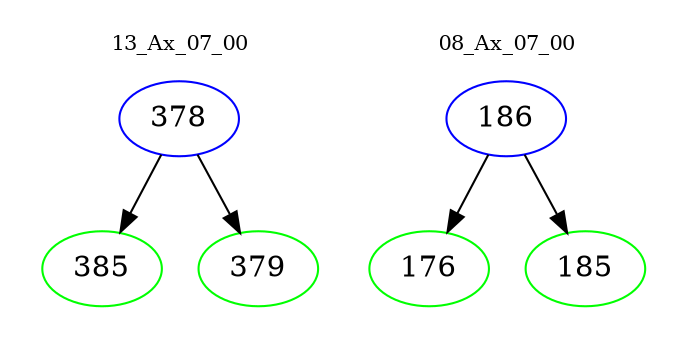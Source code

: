 digraph{
subgraph cluster_0 {
color = white
label = "13_Ax_07_00";
fontsize=10;
T0_378 [label="378", color="blue"]
T0_378 -> T0_385 [color="black"]
T0_385 [label="385", color="green"]
T0_378 -> T0_379 [color="black"]
T0_379 [label="379", color="green"]
}
subgraph cluster_1 {
color = white
label = "08_Ax_07_00";
fontsize=10;
T1_186 [label="186", color="blue"]
T1_186 -> T1_176 [color="black"]
T1_176 [label="176", color="green"]
T1_186 -> T1_185 [color="black"]
T1_185 [label="185", color="green"]
}
}
